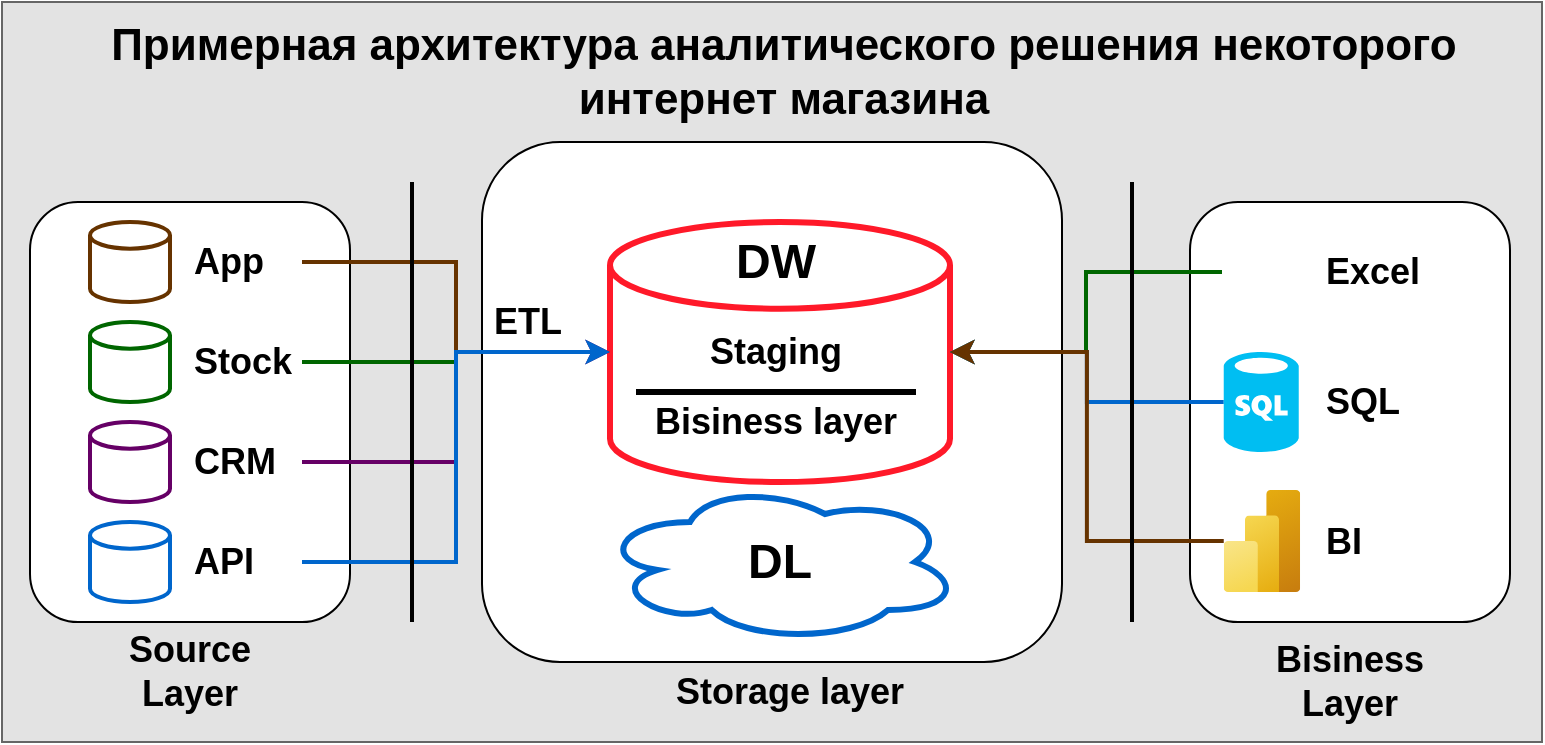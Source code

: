 <mxfile version="24.7.5">
  <diagram name="Страница — 1" id="hNXLFeZa8NEh3514LAsu">
    <mxGraphModel dx="1032" dy="618" grid="1" gridSize="10" guides="1" tooltips="1" connect="1" arrows="1" fold="1" page="1" pageScale="1" pageWidth="827" pageHeight="1169" math="0" shadow="0">
      <root>
        <mxCell id="0" />
        <mxCell id="1" parent="0" />
        <mxCell id="0AP3CNTXofGZZ-9nhlWj-21" value="" style="rounded=0;whiteSpace=wrap;html=1;fillColor=#E3E3E3;strokeColor=#666666;fontColor=#663300;" parent="1" vertex="1">
          <mxGeometry x="20" y="10" width="770" height="370" as="geometry" />
        </mxCell>
        <mxCell id="0AP3CNTXofGZZ-9nhlWj-1" value="" style="rounded=1;whiteSpace=wrap;html=1;labelBorderColor=default;" parent="1" vertex="1">
          <mxGeometry x="34" y="110" width="160" height="210" as="geometry" />
        </mxCell>
        <mxCell id="0AP3CNTXofGZZ-9nhlWj-16" value="" style="strokeWidth=2;html=1;shape=mxgraph.flowchart.database;whiteSpace=wrap;strokeColor=#660066;" parent="1" vertex="1">
          <mxGeometry x="64" y="220" width="40" height="40" as="geometry" />
        </mxCell>
        <mxCell id="0AP3CNTXofGZZ-9nhlWj-18" value="" style="strokeWidth=2;html=1;shape=mxgraph.flowchart.database;whiteSpace=wrap;strokeColor=#006600;" parent="1" vertex="1">
          <mxGeometry x="64" y="170" width="40" height="40" as="geometry" />
        </mxCell>
        <mxCell id="0AP3CNTXofGZZ-9nhlWj-19" value="" style="strokeWidth=2;html=1;shape=mxgraph.flowchart.database;whiteSpace=wrap;strokeColor=#663300;" parent="1" vertex="1">
          <mxGeometry x="64" y="120" width="40" height="40" as="geometry" />
        </mxCell>
        <mxCell id="0AP3CNTXofGZZ-9nhlWj-20" value="Source&lt;div&gt;Layer&lt;/div&gt;" style="text;html=1;align=center;verticalAlign=middle;whiteSpace=wrap;rounded=0;fontSize=18;fontStyle=1" parent="1" vertex="1">
          <mxGeometry x="64" y="320" width="100" height="50" as="geometry" />
        </mxCell>
        <mxCell id="0AP3CNTXofGZZ-9nhlWj-22" value="&lt;font style=&quot;font-size: 22px;&quot;&gt;Примерная архитектура аналитического решения некоторого интернет магазина&lt;/font&gt;" style="text;html=1;align=center;verticalAlign=middle;whiteSpace=wrap;rounded=0;fontSize=22;fontStyle=1" parent="1" vertex="1">
          <mxGeometry x="53" y="20" width="716" height="50" as="geometry" />
        </mxCell>
        <mxCell id="0AP3CNTXofGZZ-9nhlWj-62" style="edgeStyle=orthogonalEdgeStyle;rounded=0;orthogonalLoop=1;jettySize=auto;html=1;labelBackgroundColor=none;fontSize=14;strokeWidth=2;strokeColor=#663300;" parent="1" source="0AP3CNTXofGZZ-9nhlWj-23" target="0AP3CNTXofGZZ-9nhlWj-30" edge="1">
          <mxGeometry relative="1" as="geometry" />
        </mxCell>
        <mxCell id="0AP3CNTXofGZZ-9nhlWj-23" value="App" style="text;html=1;align=left;verticalAlign=middle;whiteSpace=wrap;rounded=0;fontSize=18;fontStyle=1" parent="1" vertex="1">
          <mxGeometry x="114" y="125" width="56" height="30" as="geometry" />
        </mxCell>
        <mxCell id="0AP3CNTXofGZZ-9nhlWj-63" style="edgeStyle=orthogonalEdgeStyle;rounded=0;orthogonalLoop=1;jettySize=auto;html=1;labelBackgroundColor=none;fontSize=14;strokeWidth=2;strokeColor=#006600;" parent="1" source="0AP3CNTXofGZZ-9nhlWj-24" target="0AP3CNTXofGZZ-9nhlWj-30" edge="1">
          <mxGeometry relative="1" as="geometry" />
        </mxCell>
        <mxCell id="0AP3CNTXofGZZ-9nhlWj-24" value="Stock" style="text;html=1;align=left;verticalAlign=middle;whiteSpace=wrap;rounded=0;fontSize=18;fontStyle=1" parent="1" vertex="1">
          <mxGeometry x="114" y="175" width="56" height="30" as="geometry" />
        </mxCell>
        <mxCell id="0AP3CNTXofGZZ-9nhlWj-25" value="CRM" style="text;html=1;align=left;verticalAlign=middle;whiteSpace=wrap;rounded=0;fontSize=18;fontStyle=1" parent="1" vertex="1">
          <mxGeometry x="114" y="225" width="56" height="30" as="geometry" />
        </mxCell>
        <mxCell id="0AP3CNTXofGZZ-9nhlWj-26" value="" style="strokeWidth=2;html=1;shape=mxgraph.flowchart.database;whiteSpace=wrap;strokeColor=#0066CC;" parent="1" vertex="1">
          <mxGeometry x="64" y="270" width="40" height="40" as="geometry" />
        </mxCell>
        <mxCell id="0AP3CNTXofGZZ-9nhlWj-27" value="API" style="text;html=1;align=left;verticalAlign=middle;whiteSpace=wrap;rounded=0;fontSize=18;fontStyle=1" parent="1" vertex="1">
          <mxGeometry x="114" y="275" width="56" height="30" as="geometry" />
        </mxCell>
        <mxCell id="0AP3CNTXofGZZ-9nhlWj-28" value="" style="rounded=1;whiteSpace=wrap;html=1;" parent="1" vertex="1">
          <mxGeometry x="260" y="80" width="290" height="260" as="geometry" />
        </mxCell>
        <mxCell id="0AP3CNTXofGZZ-9nhlWj-29" value="" style="rounded=1;whiteSpace=wrap;html=1;" parent="1" vertex="1">
          <mxGeometry x="614" y="110" width="160" height="210" as="geometry" />
        </mxCell>
        <mxCell id="0AP3CNTXofGZZ-9nhlWj-30" value="" style="strokeWidth=3;html=1;shape=mxgraph.flowchart.database;whiteSpace=wrap;strokeColor=#FF1929;" parent="1" vertex="1">
          <mxGeometry x="324" y="120" width="170" height="130" as="geometry" />
        </mxCell>
        <mxCell id="0AP3CNTXofGZZ-9nhlWj-32" value="Storage layer" style="text;html=1;align=center;verticalAlign=middle;whiteSpace=wrap;rounded=0;fontSize=18;fontStyle=1" parent="1" vertex="1">
          <mxGeometry x="347" y="340" width="134" height="30" as="geometry" />
        </mxCell>
        <mxCell id="0AP3CNTXofGZZ-9nhlWj-34" value="" style="ellipse;shape=cloud;whiteSpace=wrap;html=1;strokeWidth=3;strokeColor=#0066CC;" parent="1" vertex="1">
          <mxGeometry x="319" y="250" width="180" height="80" as="geometry" />
        </mxCell>
        <mxCell id="0AP3CNTXofGZZ-9nhlWj-35" value="DL" style="text;html=1;align=center;verticalAlign=middle;whiteSpace=wrap;rounded=0;fontSize=24;fontStyle=1" parent="1" vertex="1">
          <mxGeometry x="369" y="275" width="80" height="30" as="geometry" />
        </mxCell>
        <mxCell id="0AP3CNTXofGZZ-9nhlWj-36" value="DW" style="text;html=1;align=center;verticalAlign=middle;whiteSpace=wrap;rounded=0;fontSize=24;fontStyle=1" parent="1" vertex="1">
          <mxGeometry x="367" y="125" width="80" height="30" as="geometry" />
        </mxCell>
        <mxCell id="0AP3CNTXofGZZ-9nhlWj-37" value="Staging" style="text;html=1;align=center;verticalAlign=middle;whiteSpace=wrap;rounded=0;fontSize=18;fontStyle=1" parent="1" vertex="1">
          <mxGeometry x="367" y="170" width="80" height="30" as="geometry" />
        </mxCell>
        <mxCell id="0AP3CNTXofGZZ-9nhlWj-38" value="Bisiness layer" style="text;html=1;align=center;verticalAlign=middle;whiteSpace=wrap;rounded=0;fontSize=18;fontStyle=1" parent="1" vertex="1">
          <mxGeometry x="337" y="205" width="140" height="30" as="geometry" />
        </mxCell>
        <mxCell id="0AP3CNTXofGZZ-9nhlWj-39" value="" style="endArrow=none;html=1;rounded=0;entryX=1;entryY=0;entryDx=0;entryDy=0;exitX=0;exitY=0;exitDx=0;exitDy=0;strokeWidth=3;" parent="1" source="0AP3CNTXofGZZ-9nhlWj-38" target="0AP3CNTXofGZZ-9nhlWj-38" edge="1">
          <mxGeometry width="50" height="50" relative="1" as="geometry">
            <mxPoint x="420" y="220" as="sourcePoint" />
            <mxPoint x="470" y="170" as="targetPoint" />
          </mxGeometry>
        </mxCell>
        <mxCell id="0AP3CNTXofGZZ-9nhlWj-40" value="Bisiness&lt;div&gt;Layer&lt;/div&gt;" style="text;html=1;align=center;verticalAlign=middle;whiteSpace=wrap;rounded=0;fontSize=18;fontStyle=1" parent="1" vertex="1">
          <mxGeometry x="619" y="330" width="150" height="40" as="geometry" />
        </mxCell>
        <mxCell id="0AP3CNTXofGZZ-9nhlWj-54" style="edgeStyle=orthogonalEdgeStyle;rounded=0;orthogonalLoop=1;jettySize=auto;html=1;strokeWidth=2;strokeColor=#006600;" parent="1" source="0AP3CNTXofGZZ-9nhlWj-41" target="0AP3CNTXofGZZ-9nhlWj-30" edge="1">
          <mxGeometry relative="1" as="geometry" />
        </mxCell>
        <mxCell id="0AP3CNTXofGZZ-9nhlWj-41" value="" style="shape=image;html=1;verticalAlign=top;verticalLabelPosition=bottom;labelBackgroundColor=#ffffff;imageAspect=0;aspect=fixed;image=https://cdn3.iconfinder.com/data/icons/document-icons-2/30/647702-excel-128.png" parent="1" vertex="1">
          <mxGeometry x="630" y="125" width="40" height="40" as="geometry" />
        </mxCell>
        <mxCell id="0AP3CNTXofGZZ-9nhlWj-53" style="edgeStyle=orthogonalEdgeStyle;rounded=0;orthogonalLoop=1;jettySize=auto;html=1;strokeWidth=2;strokeColor=#0066CC;" parent="1" source="0AP3CNTXofGZZ-9nhlWj-42" target="0AP3CNTXofGZZ-9nhlWj-30" edge="1">
          <mxGeometry relative="1" as="geometry" />
        </mxCell>
        <mxCell id="0AP3CNTXofGZZ-9nhlWj-42" value="" style="verticalLabelPosition=bottom;html=1;verticalAlign=top;align=center;strokeColor=none;fillColor=#00BEF2;shape=mxgraph.azure.sql_database;" parent="1" vertex="1">
          <mxGeometry x="630.87" y="185" width="37.5" height="50" as="geometry" />
        </mxCell>
        <mxCell id="0AP3CNTXofGZZ-9nhlWj-43" value="" style="image;aspect=fixed;html=1;points=[];align=center;fontSize=12;image=img/lib/azure2/analytics/Power_BI_Embedded.svg;" parent="1" vertex="1">
          <mxGeometry x="630.87" y="254" width="38.25" height="51" as="geometry" />
        </mxCell>
        <mxCell id="0AP3CNTXofGZZ-9nhlWj-44" value="Excel" style="text;html=1;align=left;verticalAlign=middle;whiteSpace=wrap;rounded=0;fontSize=18;fontStyle=1" parent="1" vertex="1">
          <mxGeometry x="680" y="130" width="80" height="30" as="geometry" />
        </mxCell>
        <mxCell id="0AP3CNTXofGZZ-9nhlWj-45" value="SQL" style="text;html=1;align=left;verticalAlign=middle;whiteSpace=wrap;rounded=0;fontSize=18;fontStyle=1" parent="1" vertex="1">
          <mxGeometry x="680" y="195" width="80" height="30" as="geometry" />
        </mxCell>
        <mxCell id="0AP3CNTXofGZZ-9nhlWj-46" value="BI" style="text;html=1;align=left;verticalAlign=middle;whiteSpace=wrap;rounded=0;fontSize=18;fontStyle=1" parent="1" vertex="1">
          <mxGeometry x="680" y="264.5" width="80" height="30" as="geometry" />
        </mxCell>
        <mxCell id="0AP3CNTXofGZZ-9nhlWj-52" style="edgeStyle=orthogonalEdgeStyle;rounded=0;orthogonalLoop=1;jettySize=auto;html=1;entryX=1;entryY=0.5;entryDx=0;entryDy=0;entryPerimeter=0;strokeWidth=2;strokeColor=#663300;" parent="1" source="0AP3CNTXofGZZ-9nhlWj-43" target="0AP3CNTXofGZZ-9nhlWj-30" edge="1">
          <mxGeometry relative="1" as="geometry" />
        </mxCell>
        <mxCell id="0AP3CNTXofGZZ-9nhlWj-64" style="edgeStyle=orthogonalEdgeStyle;rounded=0;orthogonalLoop=1;jettySize=auto;html=1;entryX=0;entryY=0.5;entryDx=0;entryDy=0;entryPerimeter=0;labelBackgroundColor=none;fontSize=14;strokeWidth=2;strokeColor=#660066;" parent="1" source="0AP3CNTXofGZZ-9nhlWj-25" target="0AP3CNTXofGZZ-9nhlWj-30" edge="1">
          <mxGeometry relative="1" as="geometry" />
        </mxCell>
        <mxCell id="0AP3CNTXofGZZ-9nhlWj-65" style="edgeStyle=orthogonalEdgeStyle;rounded=0;orthogonalLoop=1;jettySize=auto;html=1;entryX=0;entryY=0.5;entryDx=0;entryDy=0;entryPerimeter=0;labelBackgroundColor=none;fontSize=14;strokeWidth=2;strokeColor=#0066CC;" parent="1" source="0AP3CNTXofGZZ-9nhlWj-27" target="0AP3CNTXofGZZ-9nhlWj-30" edge="1">
          <mxGeometry relative="1" as="geometry" />
        </mxCell>
        <mxCell id="0AP3CNTXofGZZ-9nhlWj-66" value="" style="line;strokeWidth=2;direction=south;html=1;perimeter=backbonePerimeter;points=[];outlineConnect=0;" parent="1" vertex="1">
          <mxGeometry x="220" y="100" width="10" height="220" as="geometry" />
        </mxCell>
        <mxCell id="0AP3CNTXofGZZ-9nhlWj-68" value="" style="line;strokeWidth=2;direction=south;html=1;perimeter=backbonePerimeter;points=[];outlineConnect=0;" parent="1" vertex="1">
          <mxGeometry x="580" y="100" width="10" height="220" as="geometry" />
        </mxCell>
        <mxCell id="elnXazPuD4mO5bychBt9-1" value="ETL" style="text;html=1;align=left;verticalAlign=middle;whiteSpace=wrap;rounded=0;fontSize=18;fontStyle=1" parent="1" vertex="1">
          <mxGeometry x="264" y="155" width="56" height="30" as="geometry" />
        </mxCell>
      </root>
    </mxGraphModel>
  </diagram>
</mxfile>
